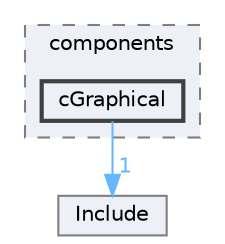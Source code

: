 digraph "src/Client/Engine/components/cGraphical"
{
 // LATEX_PDF_SIZE
  bgcolor="transparent";
  edge [fontname=Helvetica,fontsize=10,labelfontname=Helvetica,labelfontsize=10];
  node [fontname=Helvetica,fontsize=10,shape=box,height=0.2,width=0.4];
  compound=true
  subgraph clusterdir_9b68175f6ec59f2f53caec43c273a8c1 {
    graph [ bgcolor="#edf0f7", pencolor="grey50", label="components", fontname=Helvetica,fontsize=10 style="filled,dashed", URL="dir_9b68175f6ec59f2f53caec43c273a8c1.html",tooltip=""]
  dir_680b6b7ab35b908e76bc74cb7c3e6683 [label="cGraphical", fillcolor="#edf0f7", color="grey25", style="filled,bold", URL="dir_680b6b7ab35b908e76bc74cb7c3e6683.html",tooltip=""];
  }
  dir_5ee0edab4fbf36cc7e28fbed4f17b370 [label="Include", fillcolor="#edf0f7", color="grey50", style="filled", URL="dir_5ee0edab4fbf36cc7e28fbed4f17b370.html",tooltip=""];
  dir_680b6b7ab35b908e76bc74cb7c3e6683->dir_5ee0edab4fbf36cc7e28fbed4f17b370 [headlabel="1", labeldistance=1.5 headhref="dir_000005_000014.html" color="steelblue1" fontcolor="steelblue1"];
}
